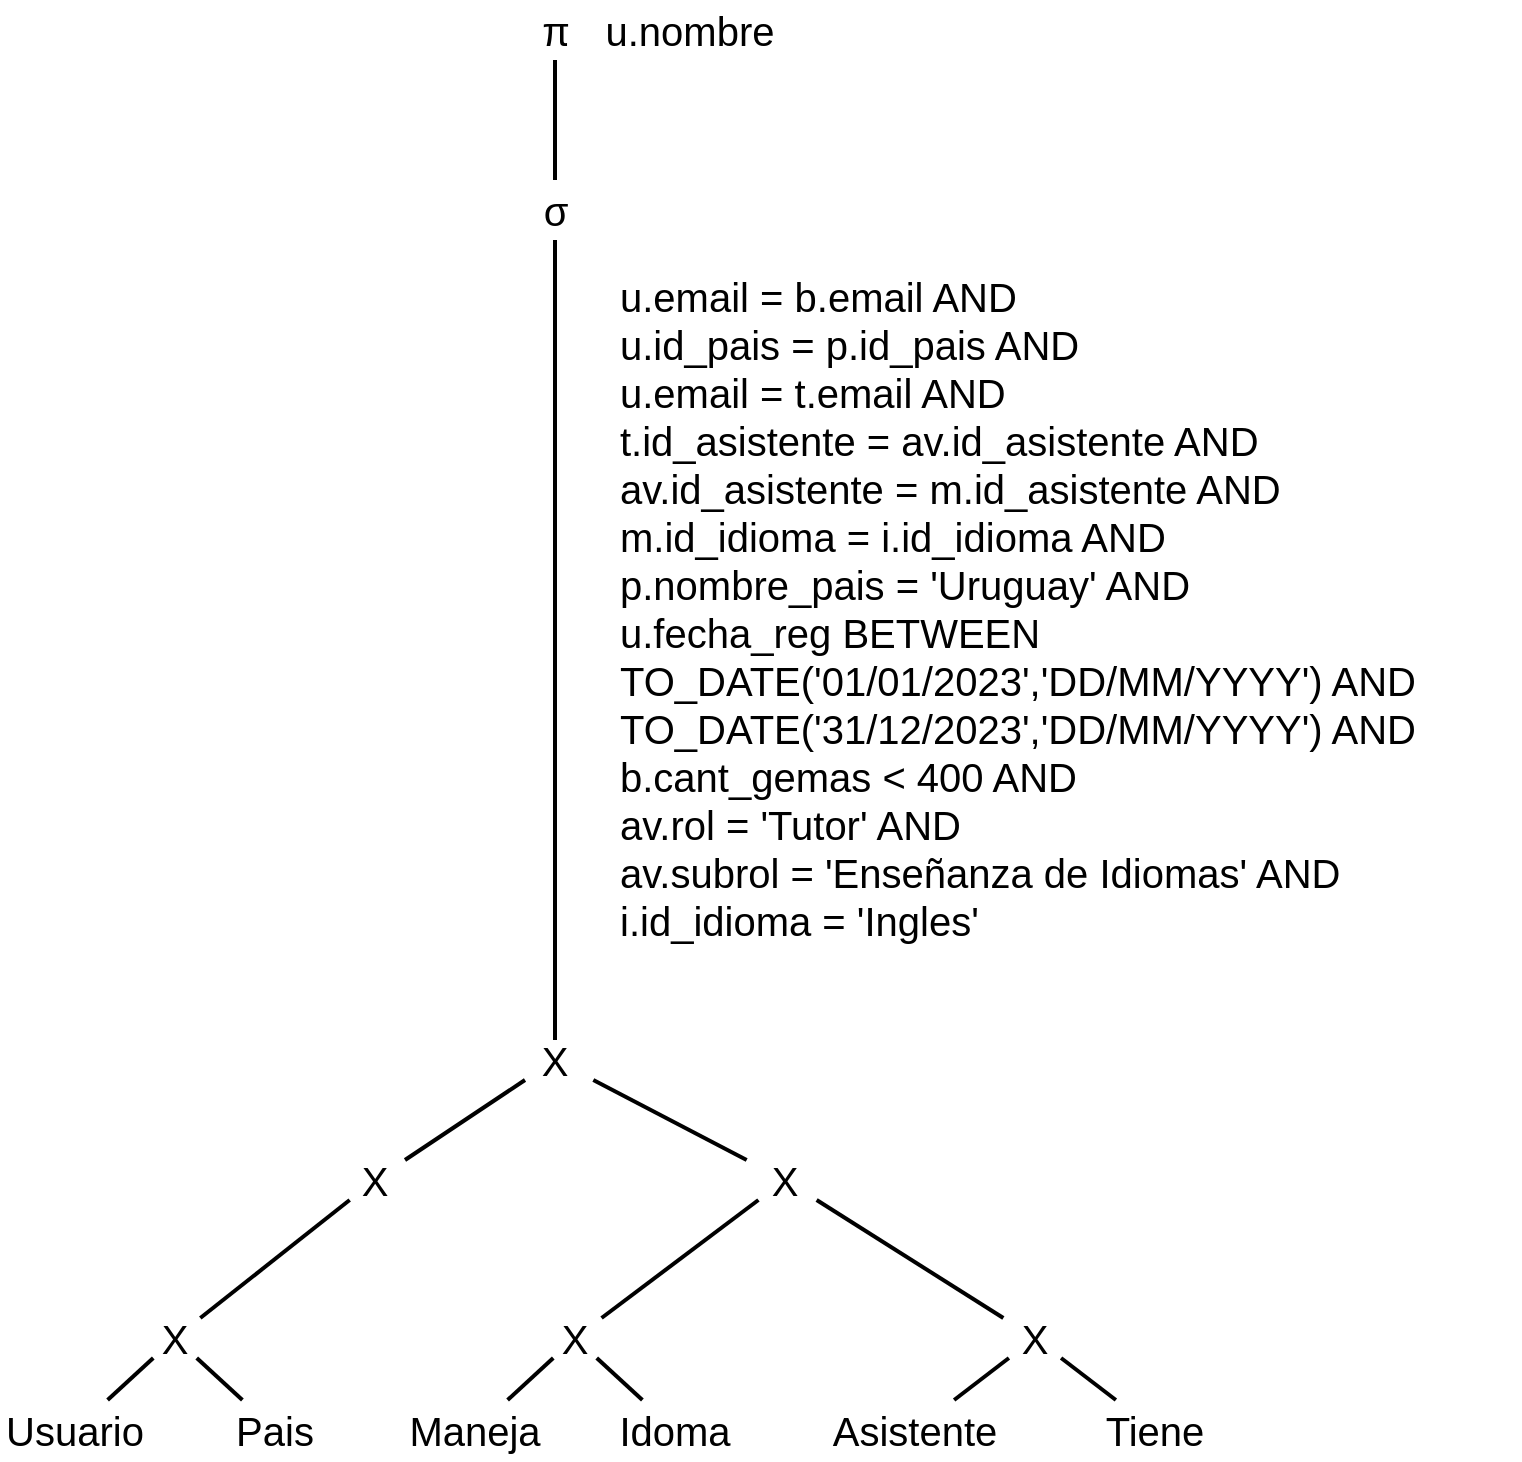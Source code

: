 <mxfile>
    <diagram id="059GvJmHbXQo-wkEY5yP" name="Page-1">
        <mxGraphModel dx="746" dy="571" grid="1" gridSize="10" guides="1" tooltips="1" connect="1" arrows="1" fold="1" page="1" pageScale="1" pageWidth="850" pageHeight="1100" math="0" shadow="0">
            <root>
                <mxCell id="0"/>
                <mxCell id="1" parent="0"/>
                <mxCell id="11" style="edgeStyle=none;shape=connector;rounded=1;html=1;labelBackgroundColor=default;strokeWidth=2;fontFamily=Helvetica;fontSize=20;fontColor=default;endArrow=none;endFill=0;" parent="1" source="3" target="9" edge="1">
                    <mxGeometry relative="1" as="geometry"/>
                </mxCell>
                <mxCell id="3" value="Idoma" style="text;html=1;align=center;verticalAlign=middle;whiteSpace=wrap;rounded=0;fontSize=20;" parent="1" vertex="1">
                    <mxGeometry x="345" y="885" width="75" height="30" as="geometry"/>
                </mxCell>
                <mxCell id="10" style="edgeStyle=none;html=1;endArrow=none;endFill=0;strokeWidth=2;fontSize=20;" parent="1" source="4" target="9" edge="1">
                    <mxGeometry relative="1" as="geometry"/>
                </mxCell>
                <mxCell id="4" value="Maneja" style="text;html=1;align=center;verticalAlign=middle;whiteSpace=wrap;rounded=0;fontSize=20;" parent="1" vertex="1">
                    <mxGeometry x="245" y="885" width="75" height="30" as="geometry"/>
                </mxCell>
                <mxCell id="16" style="edgeStyle=none;shape=connector;rounded=1;html=1;labelBackgroundColor=default;strokeWidth=2;fontFamily=Helvetica;fontSize=20;fontColor=default;endArrow=none;endFill=0;" parent="1" source="5" target="15" edge="1">
                    <mxGeometry relative="1" as="geometry"/>
                </mxCell>
                <mxCell id="5" value="Asistente" style="text;html=1;align=center;verticalAlign=middle;whiteSpace=wrap;rounded=0;fontSize=20;" parent="1" vertex="1">
                    <mxGeometry x="465" y="885" width="75" height="30" as="geometry"/>
                </mxCell>
                <mxCell id="17" style="edgeStyle=none;shape=connector;rounded=1;html=1;labelBackgroundColor=default;strokeWidth=2;fontFamily=Helvetica;fontSize=20;fontColor=default;endArrow=none;endFill=0;" parent="1" source="6" target="15" edge="1">
                    <mxGeometry relative="1" as="geometry"/>
                </mxCell>
                <mxCell id="6" value="Tiene" style="text;html=1;align=center;verticalAlign=middle;whiteSpace=wrap;rounded=0;fontSize=20;" parent="1" vertex="1">
                    <mxGeometry x="585" y="885" width="75" height="30" as="geometry"/>
                </mxCell>
                <mxCell id="13" style="edgeStyle=none;shape=connector;rounded=1;html=1;labelBackgroundColor=default;strokeWidth=2;fontFamily=Helvetica;fontSize=20;fontColor=default;endArrow=none;endFill=0;" parent="1" source="7" target="12" edge="1">
                    <mxGeometry relative="1" as="geometry"/>
                </mxCell>
                <mxCell id="7" value="Usuario" style="text;html=1;align=center;verticalAlign=middle;whiteSpace=wrap;rounded=0;fontSize=20;" parent="1" vertex="1">
                    <mxGeometry x="45" y="885" width="75" height="30" as="geometry"/>
                </mxCell>
                <mxCell id="14" style="edgeStyle=none;shape=connector;rounded=1;html=1;labelBackgroundColor=default;strokeWidth=2;fontFamily=Helvetica;fontSize=20;fontColor=default;endArrow=none;endFill=0;" parent="1" source="8" target="12" edge="1">
                    <mxGeometry relative="1" as="geometry">
                        <mxPoint x="125.0" y="845.0" as="targetPoint"/>
                    </mxGeometry>
                </mxCell>
                <mxCell id="8" value="Pais" style="text;html=1;align=center;verticalAlign=middle;whiteSpace=wrap;rounded=0;fontSize=20;" parent="1" vertex="1">
                    <mxGeometry x="145" y="885" width="75" height="30" as="geometry"/>
                </mxCell>
                <mxCell id="25" style="edgeStyle=none;shape=connector;rounded=1;html=1;labelBackgroundColor=default;strokeWidth=2;fontFamily=Helvetica;fontSize=20;fontColor=default;endArrow=none;endFill=0;" parent="1" source="9" target="19" edge="1">
                    <mxGeometry relative="1" as="geometry"/>
                </mxCell>
                <mxCell id="9" value="X" style="text;html=1;align=center;verticalAlign=middle;whiteSpace=wrap;rounded=0;fontSize=20;" parent="1" vertex="1">
                    <mxGeometry x="295" y="844" width="75" height="20" as="geometry"/>
                </mxCell>
                <mxCell id="24" style="edgeStyle=none;shape=connector;rounded=1;html=1;labelBackgroundColor=default;strokeWidth=2;fontFamily=Helvetica;fontSize=20;fontColor=default;endArrow=none;endFill=0;" parent="1" source="12" target="18" edge="1">
                    <mxGeometry relative="1" as="geometry"/>
                </mxCell>
                <mxCell id="12" value="X" style="text;html=1;align=center;verticalAlign=middle;whiteSpace=wrap;rounded=0;fontSize=20;" parent="1" vertex="1">
                    <mxGeometry x="95" y="844" width="75" height="20" as="geometry"/>
                </mxCell>
                <mxCell id="20" style="edgeStyle=none;shape=connector;rounded=1;html=1;labelBackgroundColor=default;strokeWidth=2;fontFamily=Helvetica;fontSize=20;fontColor=default;endArrow=none;endFill=0;" parent="1" source="15" target="19" edge="1">
                    <mxGeometry relative="1" as="geometry"/>
                </mxCell>
                <mxCell id="15" value="X" style="text;html=1;align=center;verticalAlign=middle;whiteSpace=wrap;rounded=0;fontSize=20;" parent="1" vertex="1">
                    <mxGeometry x="525" y="844" width="75" height="20" as="geometry"/>
                </mxCell>
                <mxCell id="27" style="edgeStyle=none;shape=connector;rounded=1;html=1;labelBackgroundColor=default;strokeWidth=2;fontFamily=Helvetica;fontSize=20;fontColor=default;endArrow=none;endFill=0;" parent="1" source="18" target="26" edge="1">
                    <mxGeometry relative="1" as="geometry"/>
                </mxCell>
                <mxCell id="18" value="X" style="text;html=1;align=center;verticalAlign=middle;whiteSpace=wrap;rounded=0;fontSize=20;" parent="1" vertex="1">
                    <mxGeometry x="195" y="765" width="75" height="20" as="geometry"/>
                </mxCell>
                <mxCell id="28" style="edgeStyle=none;shape=connector;rounded=1;html=1;labelBackgroundColor=default;strokeWidth=2;fontFamily=Helvetica;fontSize=20;fontColor=default;endArrow=none;endFill=0;" parent="1" source="19" target="26" edge="1">
                    <mxGeometry relative="1" as="geometry"/>
                </mxCell>
                <mxCell id="19" value="X" style="text;html=1;align=center;verticalAlign=middle;whiteSpace=wrap;rounded=0;fontSize=20;" parent="1" vertex="1">
                    <mxGeometry x="400" y="765" width="75" height="20" as="geometry"/>
                </mxCell>
                <mxCell id="30" style="edgeStyle=none;shape=connector;rounded=1;html=1;labelBackgroundColor=default;strokeWidth=2;fontFamily=Helvetica;fontSize=20;fontColor=default;endArrow=none;endFill=0;" parent="1" source="26" target="29" edge="1">
                    <mxGeometry relative="1" as="geometry"/>
                </mxCell>
                <mxCell id="26" value="X" style="text;html=1;align=center;verticalAlign=middle;whiteSpace=wrap;rounded=0;fontSize=20;" parent="1" vertex="1">
                    <mxGeometry x="285" y="705" width="75" height="20" as="geometry"/>
                </mxCell>
                <mxCell id="37" style="edgeStyle=none;shape=connector;rounded=1;html=1;labelBackgroundColor=default;strokeWidth=2;fontFamily=Helvetica;fontSize=20;fontColor=#FFFFFF;endArrow=none;endFill=0;" parent="1" source="29" target="34" edge="1">
                    <mxGeometry relative="1" as="geometry"/>
                </mxCell>
                <mxCell id="29" value="σ " style="text;html=1;align=center;verticalAlign=middle;whiteSpace=wrap;rounded=0;fontFamily=Helvetica;fontSize=20;" parent="1" vertex="1">
                    <mxGeometry x="292.5" y="275" width="60" height="30" as="geometry"/>
                </mxCell>
                <mxCell id="31" value="&lt;font style=&quot;font-size: 20px;&quot;&gt;u.email = b.email AND&lt;br&gt;u.id_pais = p.id_pais AND&lt;br&gt;u.email = t.email AND&lt;br&gt;t.id_asistente = av.id_asistente AND&lt;br&gt;av.id_asistente = m.id_asistente AND&lt;br&gt;m.id_idioma = i.id_idioma AND&lt;br&gt;p.nombre_pais = 'Uruguay' AND&lt;br&gt;u.fecha_reg BETWEEN TO_DATE('01/01/2023','DD/MM/YYYY') AND TO_DATE('31/12/2023','DD/MM/YYYY') AND&lt;br&gt;b.cant_gemas &amp;lt; 400 AND&lt;br&gt;av.rol = 'Tutor' AND&lt;br&gt;av.subrol = 'Enseñanza de Idiomas' AND&lt;br&gt;i.id_idioma = 'Ingles'&lt;br&gt;&lt;/font&gt;" style="text;html=1;align=left;verticalAlign=top;whiteSpace=wrap;rounded=0;fontFamily=Helvetica;fontSize=20;" parent="1" vertex="1">
                    <mxGeometry x="353" y="315" width="452" height="400" as="geometry"/>
                </mxCell>
                <mxCell id="34" value="π " style="text;html=1;align=center;verticalAlign=middle;whiteSpace=wrap;rounded=0;labelBackgroundColor=none;fontFamily=Helvetica;fontSize=20;" parent="1" vertex="1">
                    <mxGeometry x="292.5" y="185" width="60" height="30" as="geometry"/>
                </mxCell>
                <mxCell id="38" value="u.nombre" style="text;html=1;align=center;verticalAlign=middle;whiteSpace=wrap;rounded=0;labelBackgroundColor=none;fontFamily=Helvetica;fontSize=20;" parent="1" vertex="1">
                    <mxGeometry x="360" y="185" width="60" height="30" as="geometry"/>
                </mxCell>
            </root>
        </mxGraphModel>
    </diagram>
</mxfile>